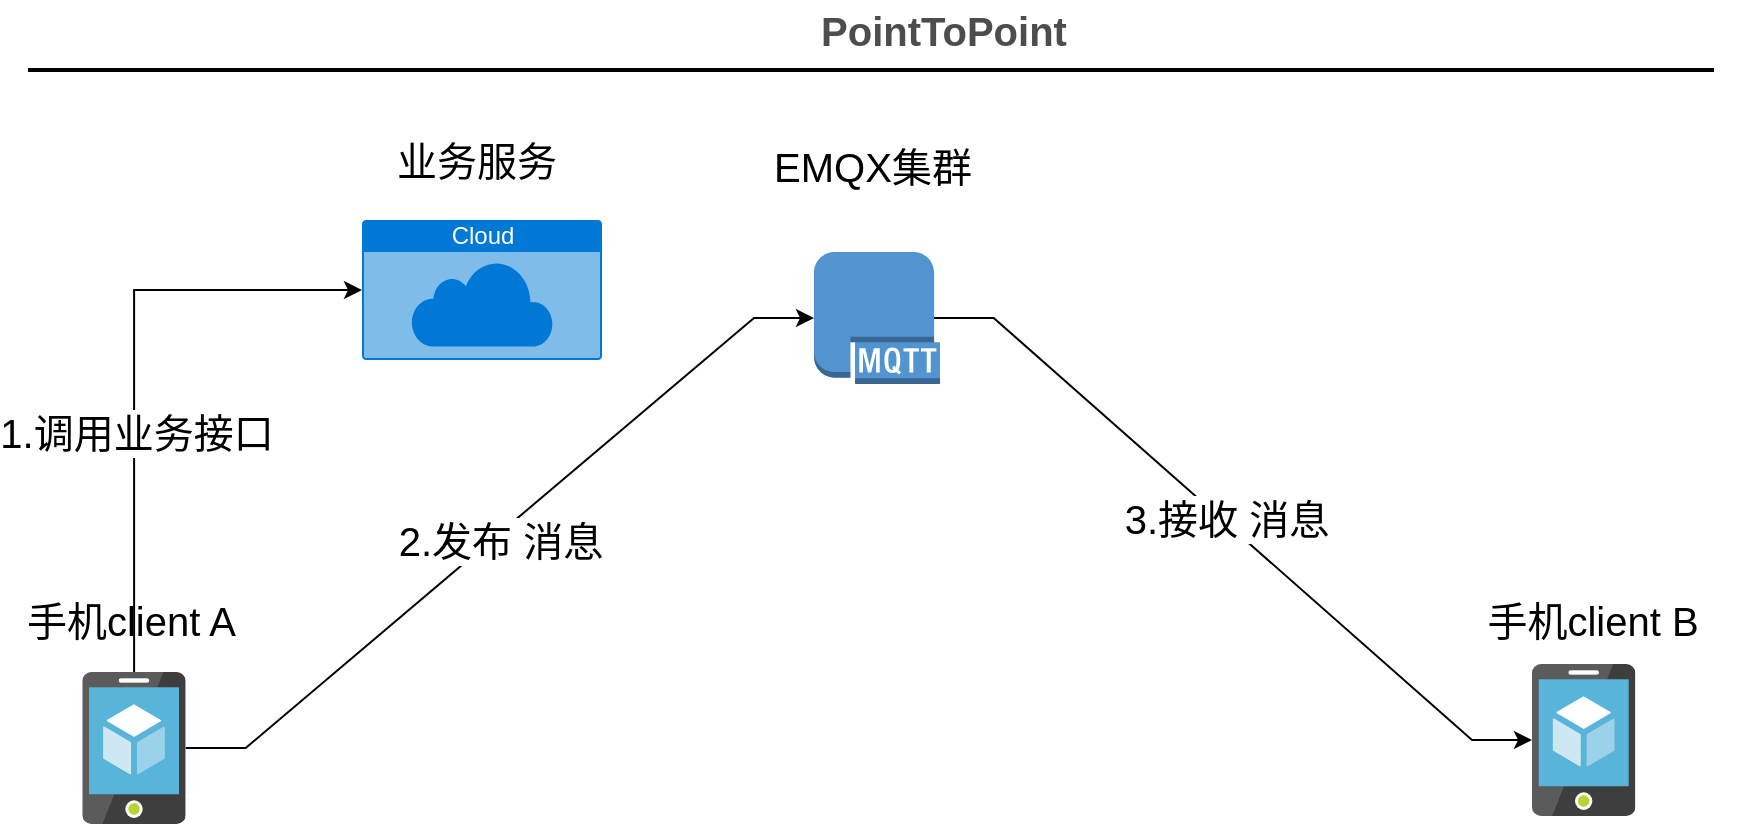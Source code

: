<mxfile version="13.6.4" type="github"><diagram id="C2fSY1v2SiZeoUbDoYyL" name="Page-1"><mxGraphModel dx="1422" dy="745" grid="0" gridSize="10" guides="1" tooltips="1" connect="1" arrows="1" fold="1" page="1" pageScale="1" pageWidth="1169" pageHeight="827" math="0" shadow="0"><root><mxCell id="0"/><mxCell id="1" parent="0"/><mxCell id="3ne1QswCM8ZiEu4GHsYG-31" value="PointToPoint" style="text;html=1;strokeColor=none;fillColor=none;align=center;verticalAlign=middle;whiteSpace=wrap;rounded=0;fontStyle=1;fontSize=20;fontColor=#4D4D4D;" parent="1" vertex="1"><mxGeometry x="180" y="50" width="790" height="30" as="geometry"/></mxCell><mxCell id="3ne1QswCM8ZiEu4GHsYG-32" value="" style="line;strokeWidth=2;html=1;fontSize=20;fontColor=#4D4D4D;" parent="1" vertex="1"><mxGeometry x="117" y="80" width="843" height="10" as="geometry"/></mxCell><mxCell id="STIwv7eGQvJBfZRRleTs-22" style="edgeStyle=entityRelationEdgeStyle;rounded=0;orthogonalLoop=1;jettySize=auto;html=1;exitX=0.95;exitY=0.5;exitDx=0;exitDy=0;exitPerimeter=0;" parent="1" source="STIwv7eGQvJBfZRRleTs-6" target="STIwv7eGQvJBfZRRleTs-9" edge="1"><mxGeometry relative="1" as="geometry"/></mxCell><mxCell id="G3DgvXBhjTLAyKnN48A--1" value="3.接收 消息" style="edgeLabel;html=1;align=center;verticalAlign=middle;resizable=0;points=[];fontSize=20;" parent="STIwv7eGQvJBfZRRleTs-22" vertex="1" connectable="0"><mxGeometry x="-0.036" y="2" relative="1" as="geometry"><mxPoint as="offset"/></mxGeometry></mxCell><mxCell id="STIwv7eGQvJBfZRRleTs-6" value="" style="outlineConnect=0;dashed=0;verticalLabelPosition=bottom;verticalAlign=top;align=center;html=1;shape=mxgraph.aws3.mqtt_protocol;fillColor=#5294CF;gradientColor=none;" parent="1" vertex="1"><mxGeometry x="510" y="176" width="63" height="66" as="geometry"/></mxCell><mxCell id="STIwv7eGQvJBfZRRleTs-20" style="edgeStyle=entityRelationEdgeStyle;rounded=0;orthogonalLoop=1;jettySize=auto;html=1;entryX=0;entryY=0.5;entryDx=0;entryDy=0;entryPerimeter=0;" parent="1" source="STIwv7eGQvJBfZRRleTs-8" target="STIwv7eGQvJBfZRRleTs-6" edge="1"><mxGeometry relative="1" as="geometry"><mxPoint x="365.25" y="213" as="targetPoint"/></mxGeometry></mxCell><mxCell id="STIwv7eGQvJBfZRRleTs-23" value="2.发布 消息" style="edgeLabel;html=1;align=center;verticalAlign=middle;resizable=0;points=[];fontSize=20;" parent="STIwv7eGQvJBfZRRleTs-20" vertex="1" connectable="0"><mxGeometry x="-0.013" y="-2" relative="1" as="geometry"><mxPoint as="offset"/></mxGeometry></mxCell><mxCell id="VSuusIHurqiFzzjvbIOQ-4" style="edgeStyle=orthogonalEdgeStyle;rounded=0;orthogonalLoop=1;jettySize=auto;html=1;entryX=0;entryY=0.5;entryDx=0;entryDy=0;entryPerimeter=0;" parent="1" source="STIwv7eGQvJBfZRRleTs-8" target="VSuusIHurqiFzzjvbIOQ-2" edge="1"><mxGeometry relative="1" as="geometry"><Array as="points"><mxPoint x="170" y="195"/></Array></mxGeometry></mxCell><mxCell id="VSuusIHurqiFzzjvbIOQ-5" value="&lt;span style=&quot;font-size: 20px&quot;&gt;1.调用业务接口&lt;/span&gt;" style="edgeLabel;html=1;align=center;verticalAlign=middle;resizable=0;points=[];" parent="VSuusIHurqiFzzjvbIOQ-4" vertex="1" connectable="0"><mxGeometry x="-0.213" y="-1" relative="1" as="geometry"><mxPoint as="offset"/></mxGeometry></mxCell><mxCell id="STIwv7eGQvJBfZRRleTs-8" value="" style="aspect=fixed;html=1;points=[];align=center;image;fontSize=12;image=img/lib/mscae/App_Service_Mobile_App.svg;" parent="1" vertex="1"><mxGeometry x="144.16" y="386" width="51.68" height="76" as="geometry"/></mxCell><mxCell id="STIwv7eGQvJBfZRRleTs-9" value="" style="aspect=fixed;html=1;points=[];align=center;image;fontSize=12;image=img/lib/mscae/App_Service_Mobile_App.svg;" parent="1" vertex="1"><mxGeometry x="869" y="382" width="51.68" height="76" as="geometry"/></mxCell><mxCell id="STIwv7eGQvJBfZRRleTs-13" value="手机client A&amp;nbsp;" style="text;html=1;resizable=0;autosize=1;align=center;verticalAlign=middle;points=[];fillColor=none;strokeColor=none;rounded=0;fontSize=20;" parent="1" vertex="1"><mxGeometry x="111.0" y="346" width="119" height="28" as="geometry"/></mxCell><mxCell id="STIwv7eGQvJBfZRRleTs-14" value="手机client B" style="text;html=1;resizable=0;autosize=1;align=center;verticalAlign=middle;points=[];fillColor=none;strokeColor=none;rounded=0;fontSize=20;" parent="1" vertex="1"><mxGeometry x="841.0" y="346" width="116" height="28" as="geometry"/></mxCell><mxCell id="STIwv7eGQvJBfZRRleTs-19" value="EMQX集群" style="text;html=1;resizable=0;autosize=1;align=center;verticalAlign=middle;points=[];fillColor=none;strokeColor=none;rounded=0;fontSize=20;" parent="1" vertex="1"><mxGeometry x="484" y="119" width="109" height="28" as="geometry"/></mxCell><mxCell id="VSuusIHurqiFzzjvbIOQ-2" value="Cloud" style="html=1;strokeColor=none;fillColor=#0079D6;labelPosition=center;verticalLabelPosition=middle;verticalAlign=top;align=center;fontSize=12;outlineConnect=0;spacingTop=-6;fontColor=#FFFFFF;shape=mxgraph.sitemap.cloud;" parent="1" vertex="1"><mxGeometry x="284" y="160" width="120" height="70" as="geometry"/></mxCell><mxCell id="VSuusIHurqiFzzjvbIOQ-3" value="业务服务" style="text;html=1;resizable=0;autosize=1;align=center;verticalAlign=middle;points=[];fillColor=none;strokeColor=none;rounded=0;fontSize=20;" parent="1" vertex="1"><mxGeometry x="296" y="116" width="90" height="28" as="geometry"/></mxCell></root></mxGraphModel></diagram></mxfile>